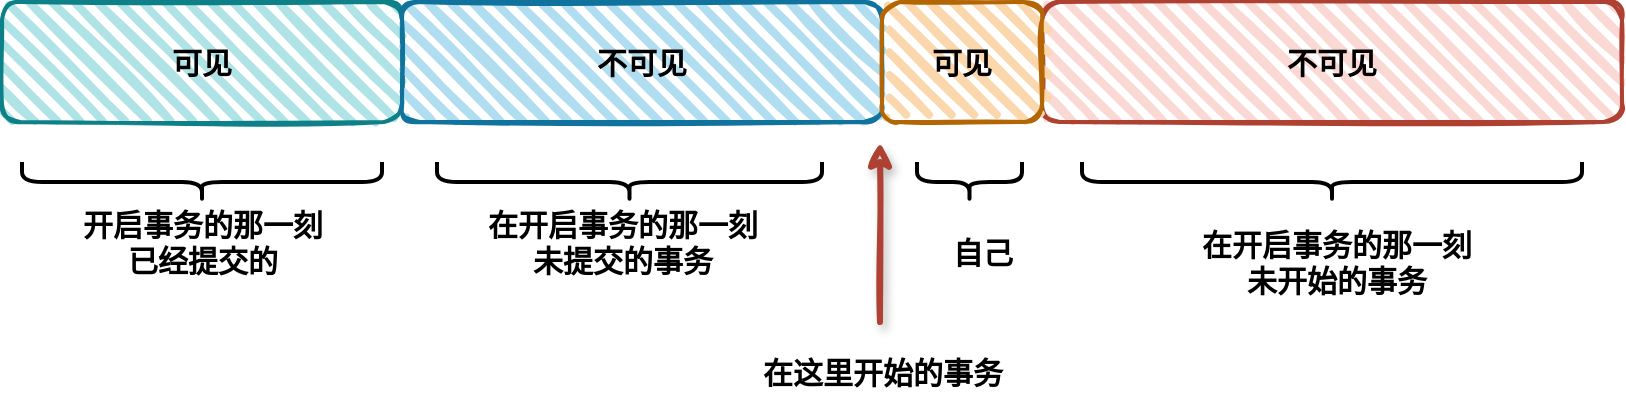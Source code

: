 <mxfile version="20.4.1" type="github">
  <diagram id="_W3qOhf7wT0anMJRdY4h" name="第 1 页">
    <mxGraphModel dx="946" dy="534" grid="1" gridSize="10" guides="1" tooltips="1" connect="1" arrows="1" fold="1" page="1" pageScale="1" pageWidth="827" pageHeight="1169" math="0" shadow="0">
      <root>
        <mxCell id="0" />
        <mxCell id="1" parent="0" />
        <mxCell id="JCWrwl4TRerH-X1jaqIa-2" value="可见" style="rounded=1;whiteSpace=wrap;html=1;strokeWidth=2;fillWeight=4;hachureGap=8;hachureAngle=45;fillColor=#b0e3e6;sketch=1;strokeColor=#0e8088;fontSize=15;fontStyle=1" vertex="1" parent="1">
          <mxGeometry x="80" y="120" width="200" height="60" as="geometry" />
        </mxCell>
        <mxCell id="JCWrwl4TRerH-X1jaqIa-3" value="不可见" style="rounded=1;whiteSpace=wrap;html=1;strokeWidth=2;fillWeight=4;hachureGap=8;hachureAngle=45;fillColor=#b1ddf0;sketch=1;strokeColor=#10739e;fontSize=15;fontStyle=1" vertex="1" parent="1">
          <mxGeometry x="280" y="120" width="240" height="60" as="geometry" />
        </mxCell>
        <mxCell id="JCWrwl4TRerH-X1jaqIa-4" value="不可见" style="rounded=1;whiteSpace=wrap;html=1;strokeWidth=2;fillWeight=4;hachureGap=8;hachureAngle=45;fillColor=#fad9d5;sketch=1;strokeColor=#ae4132;fontSize=15;fontStyle=1" vertex="1" parent="1">
          <mxGeometry x="600" y="120" width="290" height="60" as="geometry" />
        </mxCell>
        <mxCell id="JCWrwl4TRerH-X1jaqIa-13" value="" style="shape=curlyBracket;whiteSpace=wrap;html=1;rounded=1;fontSize=15;rotation=-90;strokeWidth=2;" vertex="1" parent="1">
          <mxGeometry x="170" y="120" width="20" height="180" as="geometry" />
        </mxCell>
        <mxCell id="JCWrwl4TRerH-X1jaqIa-14" value="" style="shape=curlyBracket;whiteSpace=wrap;html=1;rounded=1;fontSize=15;rotation=-90;strokeWidth=2;" vertex="1" parent="1">
          <mxGeometry x="383.75" y="113.75" width="20" height="192.5" as="geometry" />
        </mxCell>
        <mxCell id="JCWrwl4TRerH-X1jaqIa-15" value="" style="endArrow=classic;html=1;strokeWidth=3;rounded=1;jumpStyle=arc;endSize=6;jumpSize=9;sketch=1;shadow=1;fillColor=#fad9d5;strokeColor=#ae4132;" edge="1" parent="1">
          <mxGeometry width="50" height="50" relative="1" as="geometry">
            <mxPoint x="519" y="280" as="sourcePoint" />
            <mxPoint x="519" y="190" as="targetPoint" />
          </mxGeometry>
        </mxCell>
        <mxCell id="JCWrwl4TRerH-X1jaqIa-16" value="在这里开始的事务" style="text;html=1;align=center;verticalAlign=middle;resizable=0;points=[];autosize=1;strokeColor=none;fillColor=none;fontSize=15;fontStyle=1" vertex="1" parent="1">
          <mxGeometry x="450" y="290" width="140" height="30" as="geometry" />
        </mxCell>
        <mxCell id="JCWrwl4TRerH-X1jaqIa-17" value="&lt;span style=&quot;color: rgb(0, 0, 0);&quot;&gt;&lt;b style=&quot;&quot;&gt;&lt;font style=&quot;font-size: 15px;&quot;&gt;开启事务的那一刻&lt;br&gt;已经提交的&lt;/font&gt;&lt;/b&gt;&lt;/span&gt;" style="text;html=1;align=center;verticalAlign=middle;resizable=0;points=[];autosize=1;strokeColor=none;fillColor=none;fontSize=15;fontColor=#33FFFF;" vertex="1" parent="1">
          <mxGeometry x="110" y="215" width="140" height="50" as="geometry" />
        </mxCell>
        <mxCell id="JCWrwl4TRerH-X1jaqIa-19" value="在开启事务的那一刻&lt;br&gt;未提交的事务" style="text;html=1;align=center;verticalAlign=middle;resizable=0;points=[];autosize=1;strokeColor=none;fillColor=none;fontSize=15;fontColor=#000000;fontStyle=1" vertex="1" parent="1">
          <mxGeometry x="310" y="215" width="160" height="50" as="geometry" />
        </mxCell>
        <mxCell id="JCWrwl4TRerH-X1jaqIa-21" value="" style="shape=curlyBracket;whiteSpace=wrap;html=1;rounded=1;fontSize=15;fontColor=#000000;rotation=-90;strokeWidth=2;" vertex="1" parent="1">
          <mxGeometry x="735" y="85" width="20" height="250" as="geometry" />
        </mxCell>
        <mxCell id="JCWrwl4TRerH-X1jaqIa-22" value="在开启事务的那一刻&lt;br&gt;未开始的事务" style="text;html=1;align=center;verticalAlign=middle;resizable=0;points=[];autosize=1;strokeColor=none;fillColor=none;fontSize=15;fontColor=#000000;fontStyle=1" vertex="1" parent="1">
          <mxGeometry x="667" y="225" width="160" height="50" as="geometry" />
        </mxCell>
        <mxCell id="JCWrwl4TRerH-X1jaqIa-23" value="可见" style="rounded=1;whiteSpace=wrap;html=1;strokeWidth=2;fillWeight=4;hachureGap=8;hachureAngle=45;fillColor=#fad7ac;sketch=1;fontSize=15;strokeColor=#b46504;fontStyle=1" vertex="1" parent="1">
          <mxGeometry x="520" y="120" width="80" height="60" as="geometry" />
        </mxCell>
        <mxCell id="JCWrwl4TRerH-X1jaqIa-24" value="" style="shape=curlyBracket;whiteSpace=wrap;html=1;rounded=1;strokeWidth=2;fontSize=15;fontColor=#000000;rotation=-90;" vertex="1" parent="1">
          <mxGeometry x="553.75" y="183.75" width="20" height="52.5" as="geometry" />
        </mxCell>
        <mxCell id="JCWrwl4TRerH-X1jaqIa-25" value="自己" style="text;html=1;align=center;verticalAlign=middle;resizable=0;points=[];autosize=1;strokeColor=none;fillColor=none;fontSize=15;fontColor=#000000;fontStyle=1" vertex="1" parent="1">
          <mxGeometry x="545" y="230" width="50" height="30" as="geometry" />
        </mxCell>
      </root>
    </mxGraphModel>
  </diagram>
</mxfile>
